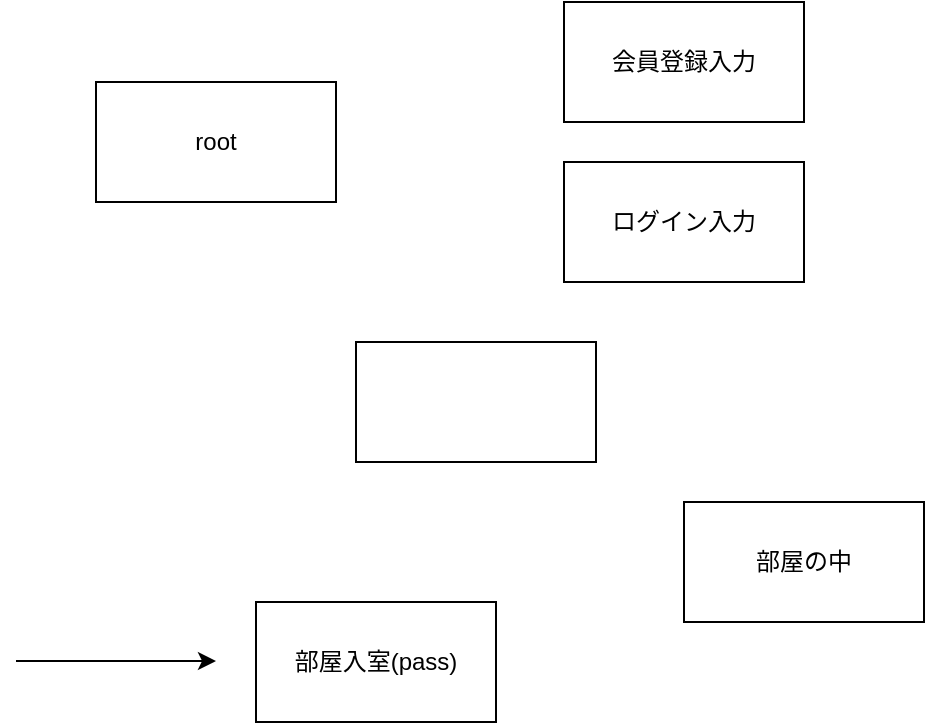 <mxfile>
    <diagram id="0qNFWRNMjXVSOkOWd8ao" name="Page-1">
        <mxGraphModel dx="932" dy="417" grid="1" gridSize="10" guides="1" tooltips="1" connect="1" arrows="1" fold="1" page="1" pageScale="1" pageWidth="827" pageHeight="1169" math="0" shadow="0">
            <root>
                <mxCell id="0"/>
                <mxCell id="1" parent="0"/>
                <mxCell id="2" value="root" style="rounded=0;whiteSpace=wrap;html=1;" vertex="1" parent="1">
                    <mxGeometry x="60" y="200" width="120" height="60" as="geometry"/>
                </mxCell>
                <mxCell id="3" value="会員登録入力" style="rounded=0;whiteSpace=wrap;html=1;" vertex="1" parent="1">
                    <mxGeometry x="294" y="160" width="120" height="60" as="geometry"/>
                </mxCell>
                <mxCell id="4" value="部屋入室(pass)" style="rounded=0;whiteSpace=wrap;html=1;" vertex="1" parent="1">
                    <mxGeometry x="140" y="460" width="120" height="60" as="geometry"/>
                </mxCell>
                <mxCell id="5" value="部屋の中" style="rounded=0;whiteSpace=wrap;html=1;" vertex="1" parent="1">
                    <mxGeometry x="354" y="410" width="120" height="60" as="geometry"/>
                </mxCell>
                <mxCell id="6" value="ログイン入力" style="rounded=0;whiteSpace=wrap;html=1;" vertex="1" parent="1">
                    <mxGeometry x="294" y="240" width="120" height="60" as="geometry"/>
                </mxCell>
                <mxCell id="7" value="" style="endArrow=classic;html=1;" edge="1" parent="1">
                    <mxGeometry width="50" height="50" relative="1" as="geometry">
                        <mxPoint x="20" y="489.5" as="sourcePoint"/>
                        <mxPoint x="120" y="489.5" as="targetPoint"/>
                    </mxGeometry>
                </mxCell>
                <mxCell id="8" value="" style="whiteSpace=wrap;html=1;" vertex="1" parent="1">
                    <mxGeometry x="190" y="330" width="120" height="60" as="geometry"/>
                </mxCell>
            </root>
        </mxGraphModel>
    </diagram>
</mxfile>